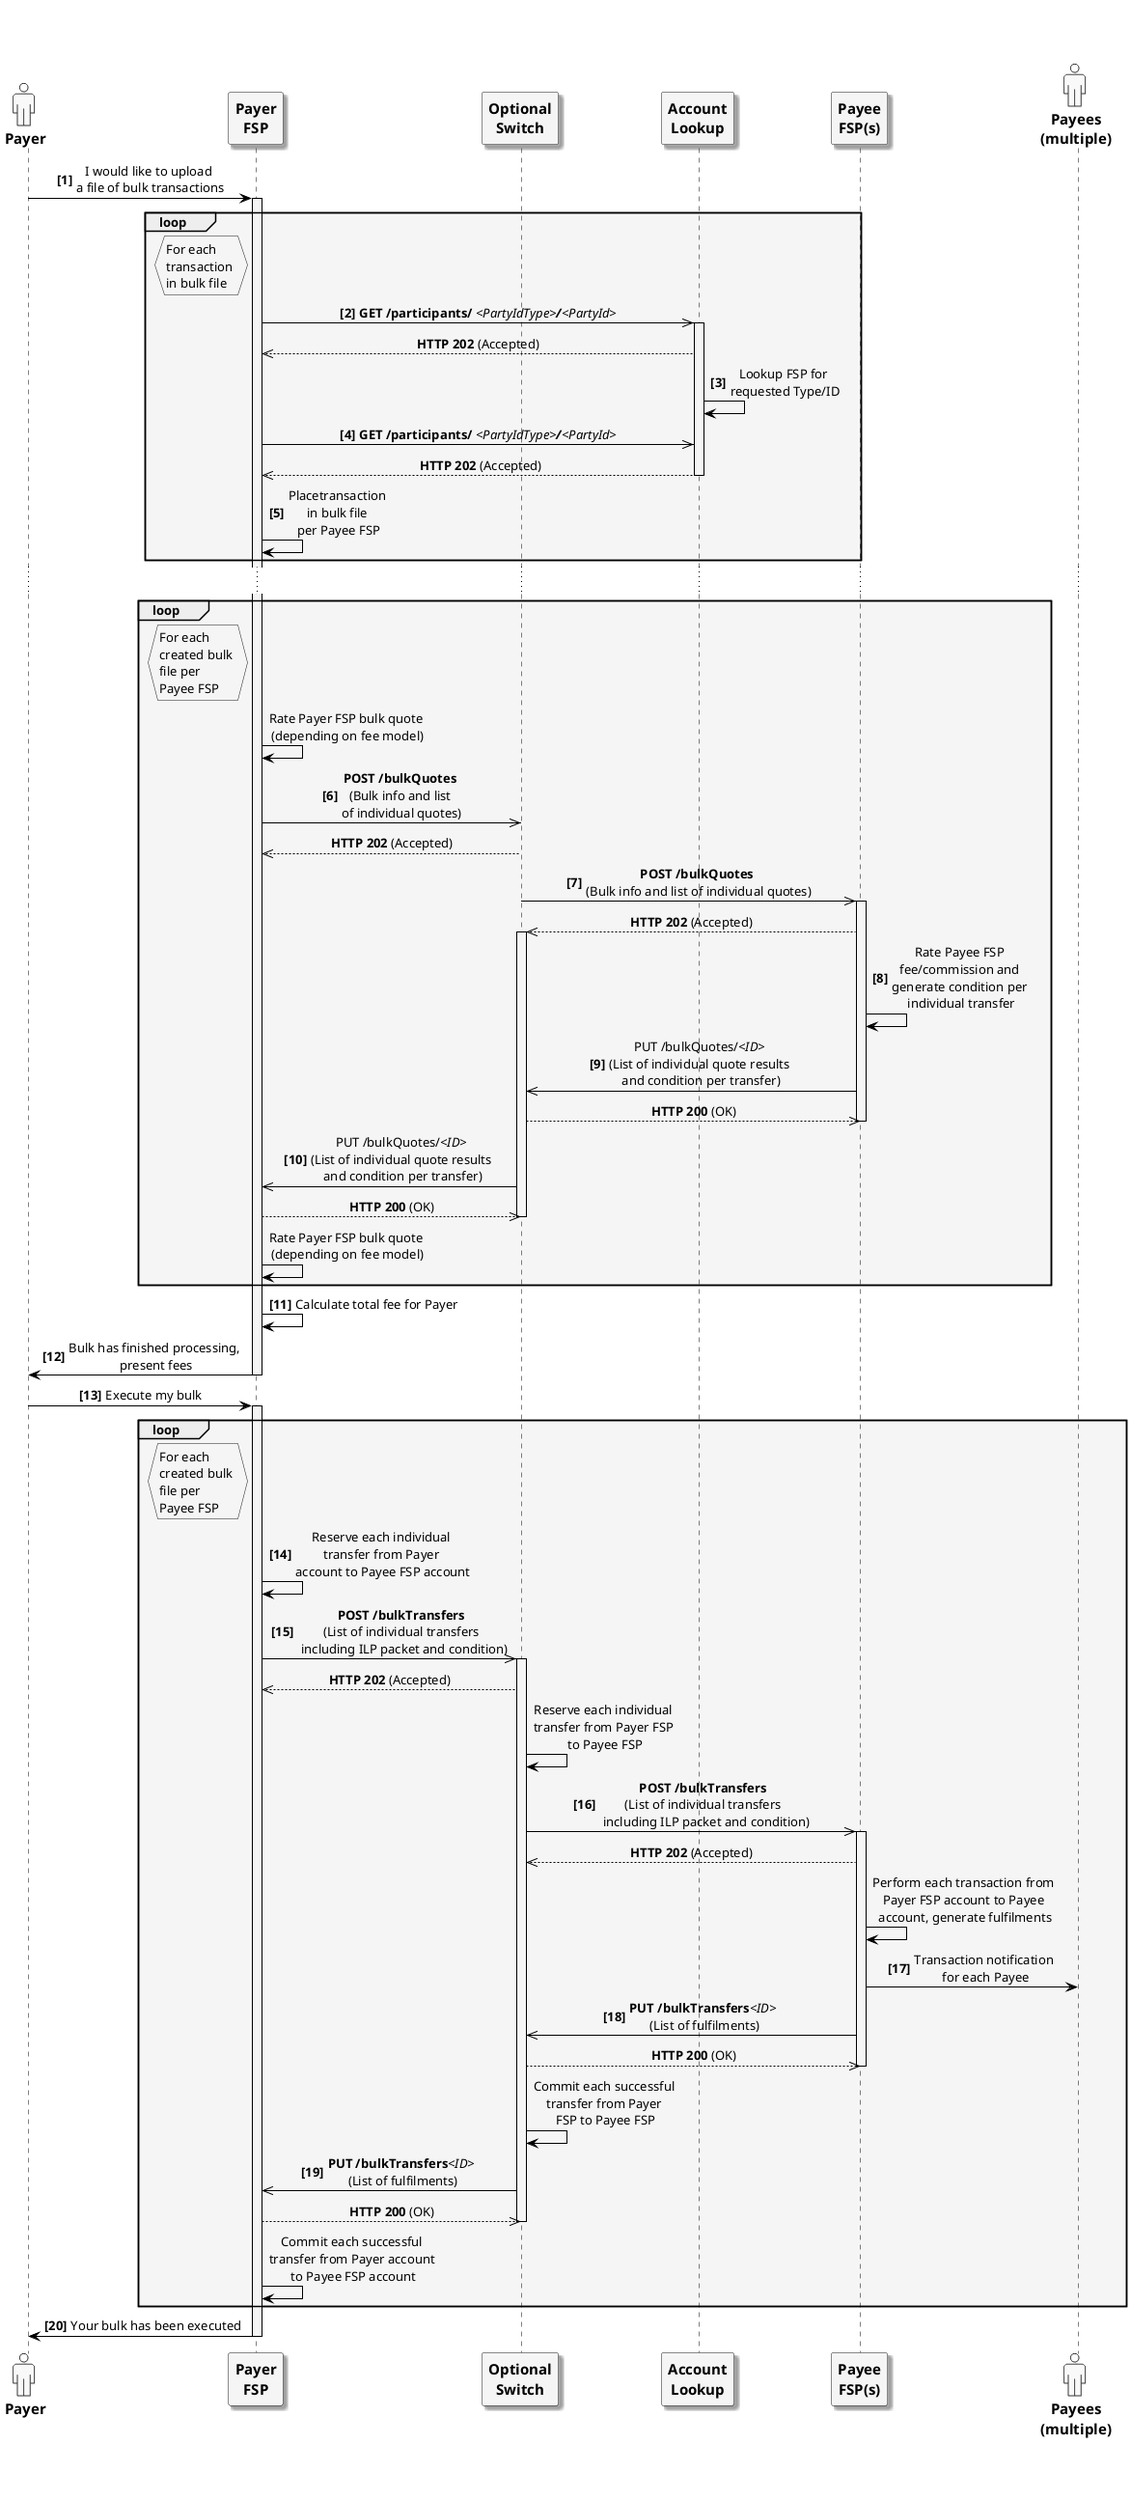 /'*****
License
--------------
Copyright © 2017 Bill & Melinda Gates Foundation
The Mojaloop files are made available by the Bill & Melinda Gates Foundation under the Apache License, Version 2.0 (the "License") and you may not use these files except in compliance with the License. You may obtain a copy of the License at
http://www.apache.org/licenses/LICENSE-2.0
Unless required by applicable law or agreed to in writing, the Mojaloop files are distributed on an "AS IS" BASIS, WITHOUT WARRANTIES OR CONDITIONS OF ANY KIND, either express or implied. See the License for the specific language governing permissions and limitations under the License.
Contributors
--------------
This is the official list of the Mojaloop project contributors for this file.
Names of the original copyright holders (individuals or organizations)
should be listed with a '*' in the first column. People who have
contributed from an organization can be listed under the organization
that actually holds the copyright for their contributions (see the
Gates Foundation organization for an example). Those individuals should have
their names indented and be marked with a '-'. Email address can be added
optionally within square brackets <email>.
* Gates Foundation
- Name Surname <name.surname@gatesfoundation.com>

* Henk Kodde <henk.kodde@modusbox.com>
--------------
******'/

@startuml

' define actor image
sprite $actor [25x48/16] {
    0000000000010000000000000
    0000000006CAC910000000000
    0000000095101292000000000
    0000000651000119000000000
    0000000B10000018400000000
    0000001A10000016600000000
    0000000B10000017510000000
    000000083100001A210000000
    0000000191000176110000000
    000000003A866A61100000000
    0000000000466211100000000
    0003333333334443333310000
    0088888888888888888892000
    0821111111111111111118200
    8311111111111111111111A00
    A111111111111111111111A20
    A111111111111111111111A20
    A111111111111111111111A20
    A111111111111111111111A20
    A111111111111111111111A20
    A111111111111111111111A20
    A111111111111111111111A20
    A111111111111111111111A20
    A111551111111111138111A20
    A111661111111111139111A20
    A211661111111111139111A20
    A211661111111111139111A20
    A211661111161111139111A20
    A2116611111A2111139111A20
    A2116611111A2111139111A20
    A2116611111A2111139111A20
    A7669611111A211113A666B20
    36669611111A211113A666610
    00016611111A2111139111110
    00006611111A2111139100000
    00006611111A2111139100000
    00006611111A2111139100000
    00006611111A2111139100000
    00006611111A2111139100000
    00006611111A2111139100000
    00006611111A2111139100000
    00006611111A2111139100000
    00006611111A2111139100000
    00006611111A2111139100000
    00006966666B7666679100000
    0000266666666666664100000
    0000000111111111111100000
    0000000000000000000000000
}

' declaring skinparam
skinparam sequenceMessageAlign center
skinparam shadowing false
skinparam defaultFontName Arial
skinparam monochrome true
skinparam SequenceLifeLineBackgroundColor WhiteSmoke
skinparam SequenceLifeLineBorderColor Black
skinparam ActorFontStyle Bold
skinparam ActorFontSize 15
skinparam ParticipantFontStyle Bold
skinparam ParticipantFontSize 15
skinparam ParticipantBackgroundColor WhiteSmoke
skinparam ArrowColor Black

skinparam actor {
    Bordercolor none
    Backgroundcolor none
    shadowing false
}

skinparam participant {
    shadowing true
}

' declare title
' title Bulk Transactions pattern using the asynchronous REST binding

' Actor Keys:
' participant - FSP(Payer/Payee(s)), Switch and Account Lookup Services (ALS)
' actor - Payer/Payee(s)

' declare actors
actor "<$actor>\nPayer" as Payer
participant "Payer\nFSP" as PayerFSP
participant "Optional\nSwitch" as Switch
participant "Account\nLookup" as ALS
participant "Payee\nFSP(s)" as PayeeFSP
actor "<$actor>\nPayees\n(multiple)" as Payee

' start flow
autonumber 1 1 "<b>[0]"
Payer -> PayerFSP: I would like to upload \na file of bulk transactions
activate PayerFSP
Loop #Oldlace
    hnote left of PayerFSP #Oldlace
        For each 
        transaction 
        in bulk file
    end hnote
    PayerFSP ->> ALS: **GET /participants/** <i><PartyIdType>**/**</i><i><PartyId></i>
    activate ALS
    autonumber stop
    PayerFSP <<-- ALS: **HTTP 202** (Accepted)
    autonumber resume
    ALS -> ALS: Lookup FSP for \nrequested Type/ID
    PayerFSP ->> ALS: **GET /participants/** <i><PartyIdType>**/**</i><i><PartyId></i>
    autonumber stop
    PayerFSP <<-- ALS: **HTTP 202** (Accepted)
    deactivate ALS
    autonumber resume
    PayerFSP -> PayerFSP: Placetransaction \nin bulk file \nper Payee FSP
    autonumber stop
end Loop
...
Loop #Oldlace
    hnote left of PayerFSP #Oldlace
        For each
        created bulk 
        file per 
        Payee FSP
    end hnote
    PayerFSP -> PayerFSP: Rate Payer FSP bulk quote \n(depending on fee model)
    autonumber resume
    PayerFSP ->> Switch: **POST /bulkQuotes** \n(Bulk info and list \nof individual quotes)
    autonumber stop
    PayerFSP <<-- Switch: **HTTP 202** (Accepted)
    autonumber resume
    Switch ->> PayeeFSP: **POST /bulkQuotes** \n(Bulk info and list of individual quotes)
    activate PayeeFSP
    autonumber stop
    Switch <<-- PayeeFSP: **HTTP 202** (Accepted)
    activate Switch
    autonumber resume
    PayeeFSP -> PayeeFSP: Rate Payee FSP \nfee/commission and \ngenerate condition per \nindividual transfer
    Switch <<- PayeeFSP: PUT /bulkQuotes/<i><ID></i> \n(List of individual quote results \nand condition per transfer)
    autonumber stop
    Switch -->> PayeeFSP: **HTTP 200** (OK)
    deactivate PayeeFSP
    autonumber resume
    PayerFSP <<- Switch: PUT /bulkQuotes/<i><ID></i> \n(List of individual quote results \nand condition per transfer)
    autonumber stop
    PayerFSP -->> Switch: **HTTP 200** (OK)
    deactivate Switch
    PayerFSP -> PayerFSP: Rate Payer FSP bulk quote \n(depending on fee model)
end Loop
autonumber resume
PayerFSP -> PayerFSP: Calculate total fee for Payer
Payer <- PayerFSP: Bulk has finished processing, \npresent fees
deactivate PayerFSP
Payer -> PayerFSP: Execute my bulk
activate PayerFSP
Loop #Oldlace
    hnote left of PayerFSP #Oldlace
        For each 
        created bulk 
        file per 
        Payee FSP
    end hnote
    PayerFSP -> PayerFSP: Reserve each individual \ntransfer from Payer \naccount to Payee FSP account
    PayerFSP ->> Switch: **POST /bulkTransfers** \n(List of individual transfers \n including ILP packet and condition)
    activate Switch
    autonumber stop
    PayerFSP <<-- Switch: **HTTP 202** (Accepted)
    Switch -> Switch: Reserve each individual \ntransfer from Payer FSP \nto Payee FSP
    autonumber resume
    Switch ->> PayeeFSP: **POST /bulkTransfers** \n(List of individual transfers \n including ILP packet and condition)
    activate PayeeFSP
    autonumber stop
    Switch <<-- PayeeFSP: **HTTP 202** (Accepted)
    PayeeFSP -> PayeeFSP: Perform each transaction from \nPayer FSP account to Payee \naccount, generate fulfilments
    autonumber resume
    PayeeFSP -> Payee: Transaction notification \nfor each Payee
    Switch <<- PayeeFSP: **PUT /bulkTransfers**<i><ID></i> \n(List of fulfilments)
    autonumber stop
    Switch -->> PayeeFSP: **HTTP 200** (OK)
    deactivate PayeeFSP
    Switch -> Switch: Commit each successful \ntransfer from Payer \nFSP to Payee FSP
    autonumber resume
    PayerFSP <<- Switch: **PUT /bulkTransfers**<i><ID></i> \n(List of fulfilments)
    autonumber stop
    PayerFSP -->> Switch: **HTTP 200** (OK)
    deactivate Switch
    PayerFSP -> PayerFSP: Commit each successful \ntransfer from Payer account \nto Payee FSP account
    autonumber resume
end Loop
Payer <- PayerFSP: Your bulk has been executed
deactivate PayerFSP
@enduml

